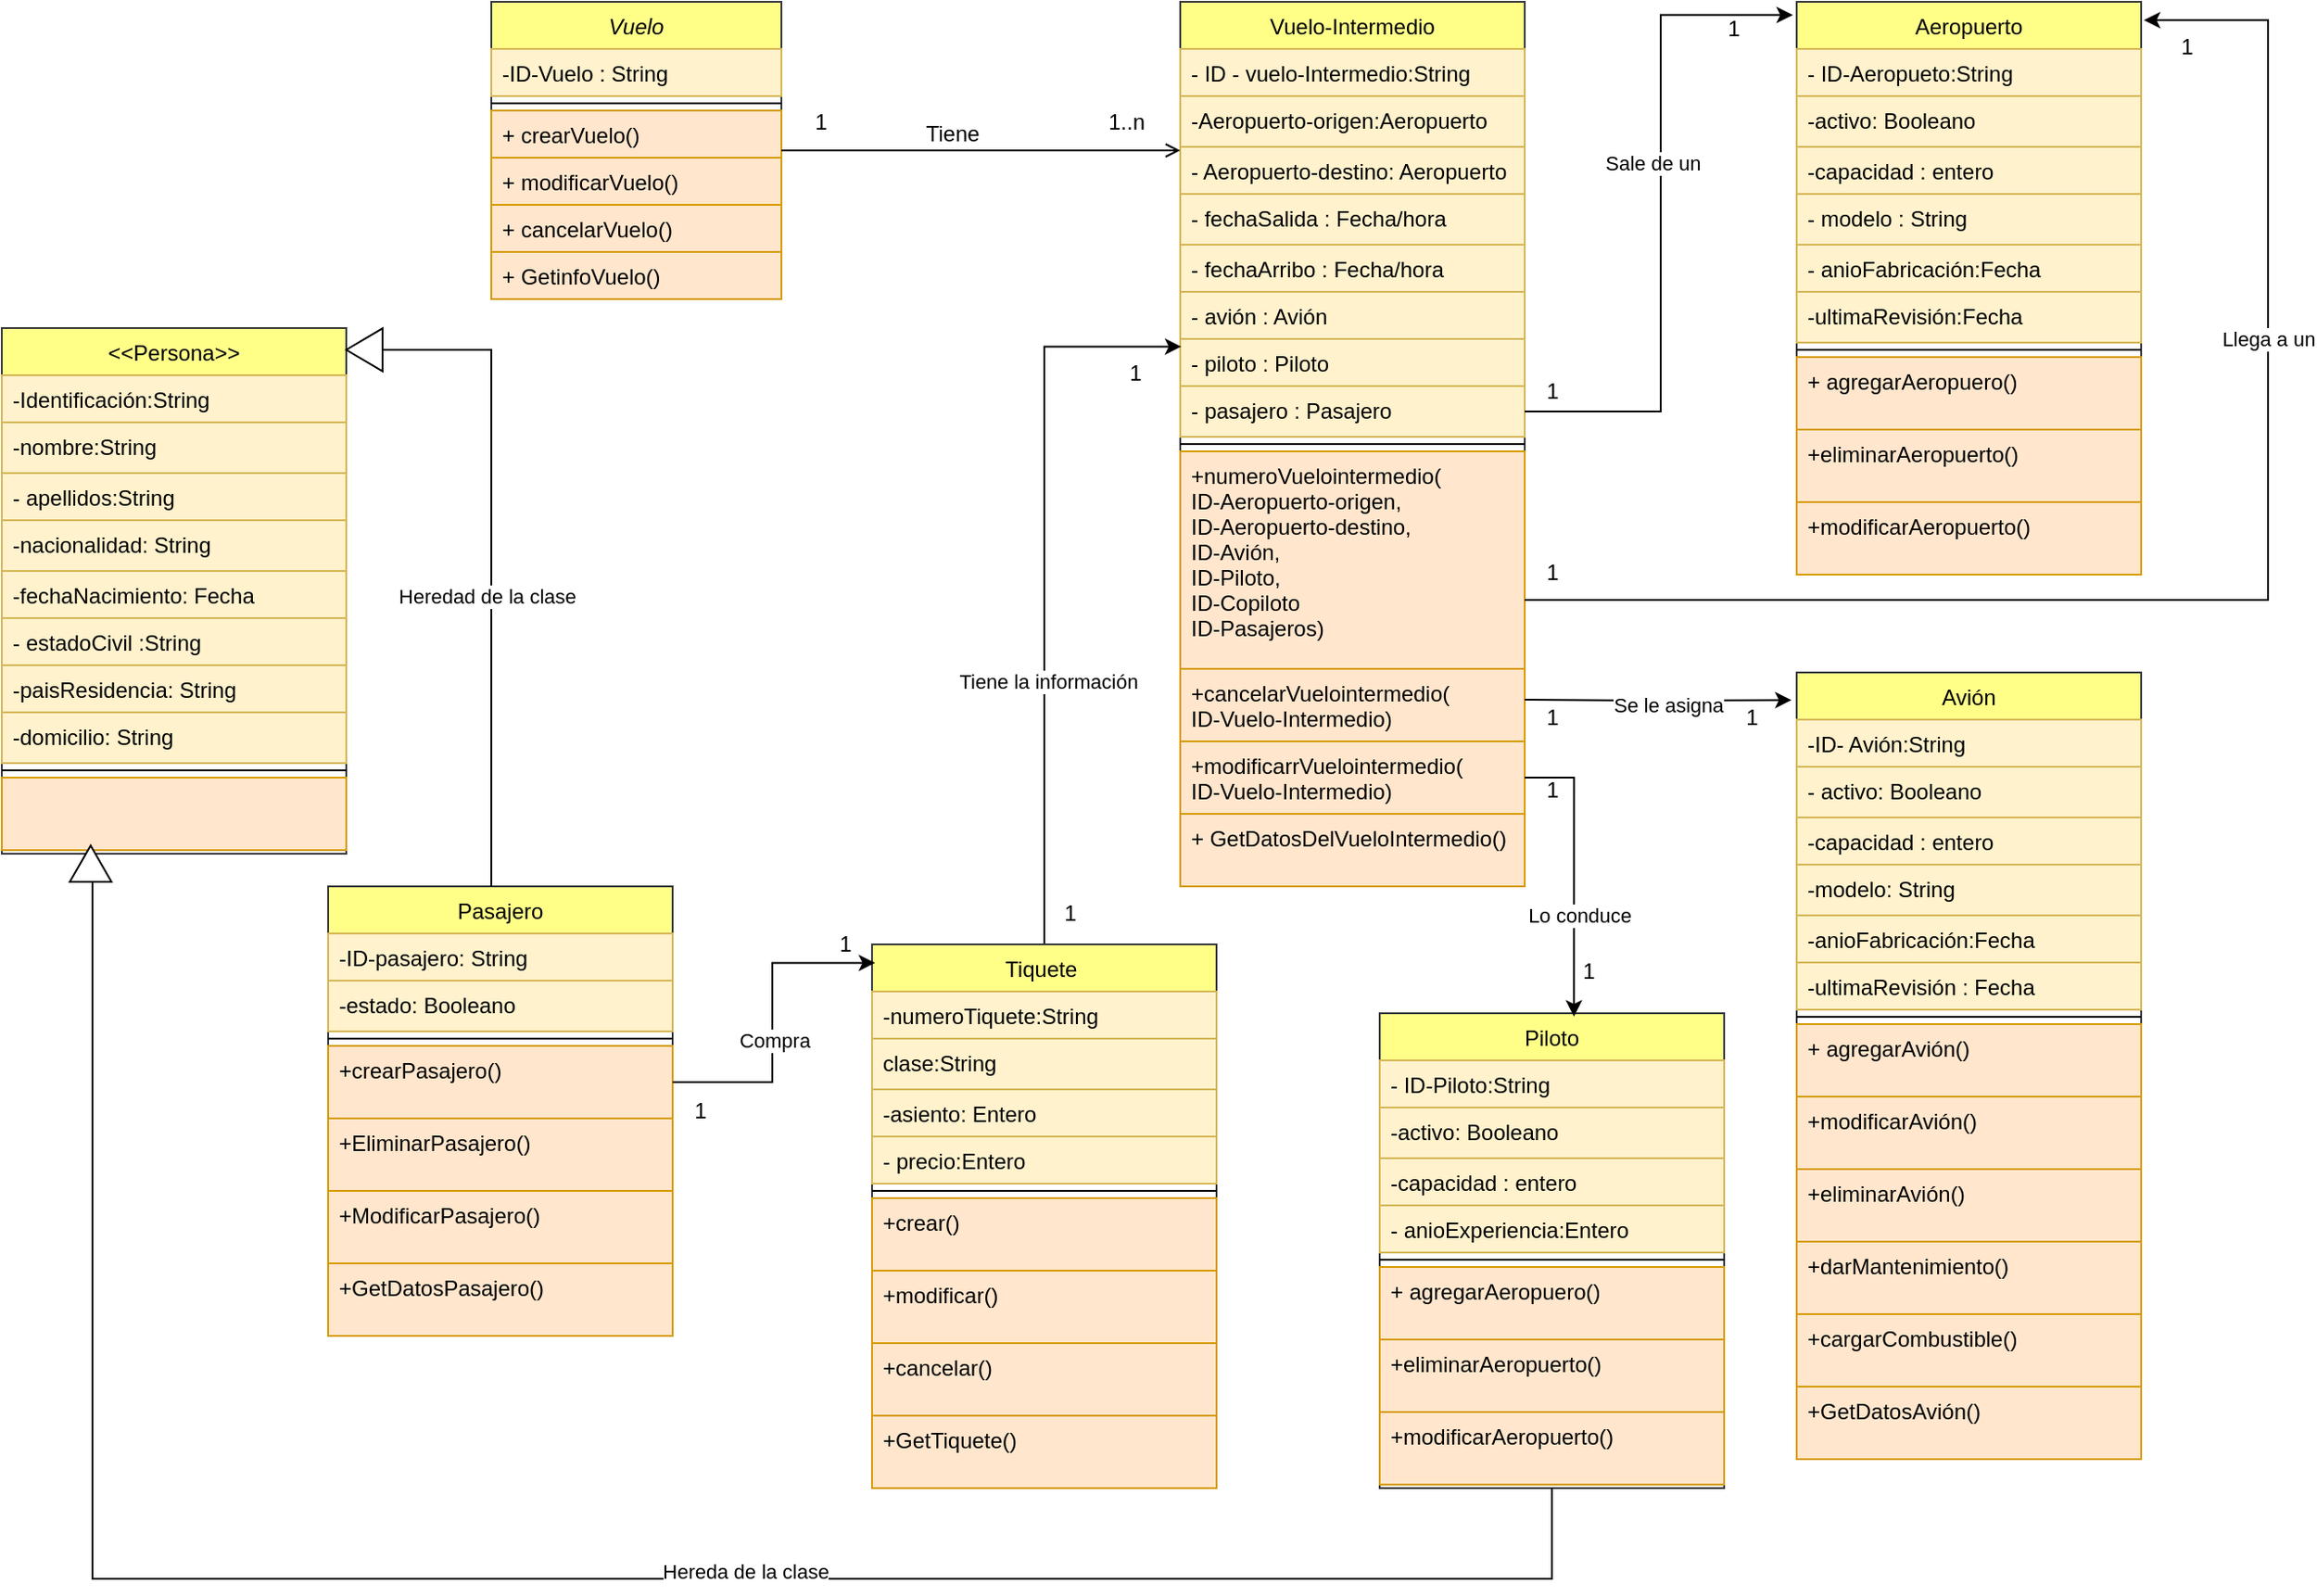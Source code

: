 <mxfile version="21.3.0" type="device">
  <diagram id="C5RBs43oDa-KdzZeNtuy" name="Page-1">
    <mxGraphModel dx="3452" dy="1353" grid="1" gridSize="10" guides="1" tooltips="1" connect="1" arrows="1" fold="1" page="1" pageScale="1" pageWidth="827" pageHeight="1169" math="0" shadow="0">
      <root>
        <mxCell id="WIyWlLk6GJQsqaUBKTNV-0" />
        <mxCell id="WIyWlLk6GJQsqaUBKTNV-1" parent="WIyWlLk6GJQsqaUBKTNV-0" />
        <mxCell id="zkfFHV4jXpPFQw0GAbJ--0" value="Vuelo" style="swimlane;fontStyle=2;align=center;verticalAlign=top;childLayout=stackLayout;horizontal=1;startSize=26;horizontalStack=0;resizeParent=1;resizeLast=0;collapsible=1;marginBottom=0;rounded=0;shadow=0;strokeWidth=1;fillColor=#ffff88;strokeColor=#36393d;" parent="WIyWlLk6GJQsqaUBKTNV-1" vertex="1">
          <mxGeometry x="80" y="50" width="160" height="164" as="geometry">
            <mxRectangle x="230" y="140" width="160" height="26" as="alternateBounds" />
          </mxGeometry>
        </mxCell>
        <mxCell id="zkfFHV4jXpPFQw0GAbJ--1" value="-ID-Vuelo : String " style="text;align=left;verticalAlign=top;spacingLeft=4;spacingRight=4;overflow=hidden;rotatable=0;points=[[0,0.5],[1,0.5]];portConstraint=eastwest;fillColor=#fff2cc;strokeColor=#d6b656;" parent="zkfFHV4jXpPFQw0GAbJ--0" vertex="1">
          <mxGeometry y="26" width="160" height="26" as="geometry" />
        </mxCell>
        <mxCell id="zkfFHV4jXpPFQw0GAbJ--4" value="" style="line;html=1;strokeWidth=1;align=left;verticalAlign=middle;spacingTop=-1;spacingLeft=3;spacingRight=3;rotatable=0;labelPosition=right;points=[];portConstraint=eastwest;" parent="zkfFHV4jXpPFQw0GAbJ--0" vertex="1">
          <mxGeometry y="52" width="160" height="8" as="geometry" />
        </mxCell>
        <mxCell id="zkfFHV4jXpPFQw0GAbJ--5" value="+ crearVuelo()&#xa;" style="text;align=left;verticalAlign=top;spacingLeft=4;spacingRight=4;overflow=hidden;rotatable=0;points=[[0,0.5],[1,0.5]];portConstraint=eastwest;fillColor=#ffe6cc;strokeColor=#d79b00;" parent="zkfFHV4jXpPFQw0GAbJ--0" vertex="1">
          <mxGeometry y="60" width="160" height="26" as="geometry" />
        </mxCell>
        <mxCell id="7TuT9SwdEy-nJcB1ycvT-10" value="+ modificarVuelo()&#xa;" style="text;align=left;verticalAlign=top;spacingLeft=4;spacingRight=4;overflow=hidden;rotatable=0;points=[[0,0.5],[1,0.5]];portConstraint=eastwest;fillColor=#ffe6cc;strokeColor=#d79b00;" parent="zkfFHV4jXpPFQw0GAbJ--0" vertex="1">
          <mxGeometry y="86" width="160" height="26" as="geometry" />
        </mxCell>
        <mxCell id="7TuT9SwdEy-nJcB1ycvT-12" value="+ cancelarVuelo()&#xa;" style="text;align=left;verticalAlign=top;spacingLeft=4;spacingRight=4;overflow=hidden;rotatable=0;points=[[0,0.5],[1,0.5]];portConstraint=eastwest;fillColor=#ffe6cc;strokeColor=#d79b00;" parent="zkfFHV4jXpPFQw0GAbJ--0" vertex="1">
          <mxGeometry y="112" width="160" height="26" as="geometry" />
        </mxCell>
        <mxCell id="7TuT9SwdEy-nJcB1ycvT-13" value="+ GetinfoVuelo()&#xa;" style="text;align=left;verticalAlign=top;spacingLeft=4;spacingRight=4;overflow=hidden;rotatable=0;points=[[0,0.5],[1,0.5]];portConstraint=eastwest;fillColor=#ffe6cc;strokeColor=#d79b00;" parent="zkfFHV4jXpPFQw0GAbJ--0" vertex="1">
          <mxGeometry y="138" width="160" height="26" as="geometry" />
        </mxCell>
        <mxCell id="zkfFHV4jXpPFQw0GAbJ--17" value="Vuelo-Intermedio" style="swimlane;fontStyle=0;align=center;verticalAlign=top;childLayout=stackLayout;horizontal=1;startSize=26;horizontalStack=0;resizeParent=1;resizeLast=0;collapsible=1;marginBottom=0;rounded=0;shadow=0;strokeWidth=1;fillColor=#ffff88;strokeColor=#36393d;" parent="WIyWlLk6GJQsqaUBKTNV-1" vertex="1">
          <mxGeometry x="460" y="50" width="190" height="488" as="geometry">
            <mxRectangle x="550" y="140" width="160" height="26" as="alternateBounds" />
          </mxGeometry>
        </mxCell>
        <mxCell id="zkfFHV4jXpPFQw0GAbJ--18" value="- ID - vuelo-Intermedio:String" style="text;align=left;verticalAlign=top;spacingLeft=4;spacingRight=4;overflow=hidden;rotatable=0;points=[[0,0.5],[1,0.5]];portConstraint=eastwest;fillColor=#fff2cc;strokeColor=#d6b656;" parent="zkfFHV4jXpPFQw0GAbJ--17" vertex="1">
          <mxGeometry y="26" width="190" height="26" as="geometry" />
        </mxCell>
        <mxCell id="zkfFHV4jXpPFQw0GAbJ--19" value="-Aeropuerto-origen:Aeropuerto" style="text;align=left;verticalAlign=top;spacingLeft=4;spacingRight=4;overflow=hidden;rotatable=0;points=[[0,0.5],[1,0.5]];portConstraint=eastwest;rounded=0;shadow=0;html=0;fillColor=#fff2cc;strokeColor=#d6b656;" parent="zkfFHV4jXpPFQw0GAbJ--17" vertex="1">
          <mxGeometry y="52" width="190" height="28" as="geometry" />
        </mxCell>
        <mxCell id="zkfFHV4jXpPFQw0GAbJ--20" value="- Aeropuerto-destino: Aeropuerto" style="text;align=left;verticalAlign=top;spacingLeft=4;spacingRight=4;overflow=hidden;rotatable=0;points=[[0,0.5],[1,0.5]];portConstraint=eastwest;rounded=0;shadow=0;html=0;fillColor=#fff2cc;strokeColor=#d6b656;" parent="zkfFHV4jXpPFQw0GAbJ--17" vertex="1">
          <mxGeometry y="80" width="190" height="26" as="geometry" />
        </mxCell>
        <mxCell id="7TuT9SwdEy-nJcB1ycvT-17" value="- fechaSalida : Fecha/hora" style="text;align=left;verticalAlign=top;spacingLeft=4;spacingRight=4;overflow=hidden;rotatable=0;points=[[0,0.5],[1,0.5]];portConstraint=eastwest;rounded=0;shadow=0;html=0;fillColor=#fff2cc;strokeColor=#d6b656;" parent="zkfFHV4jXpPFQw0GAbJ--17" vertex="1">
          <mxGeometry y="106" width="190" height="28" as="geometry" />
        </mxCell>
        <mxCell id="zkfFHV4jXpPFQw0GAbJ--21" value="- fechaArribo : Fecha/hora" style="text;align=left;verticalAlign=top;spacingLeft=4;spacingRight=4;overflow=hidden;rotatable=0;points=[[0,0.5],[1,0.5]];portConstraint=eastwest;rounded=0;shadow=0;html=0;fillColor=#fff2cc;strokeColor=#d6b656;" parent="zkfFHV4jXpPFQw0GAbJ--17" vertex="1">
          <mxGeometry y="134" width="190" height="26" as="geometry" />
        </mxCell>
        <mxCell id="zkfFHV4jXpPFQw0GAbJ--22" value="- avión : Avión" style="text;align=left;verticalAlign=top;spacingLeft=4;spacingRight=4;overflow=hidden;rotatable=0;points=[[0,0.5],[1,0.5]];portConstraint=eastwest;rounded=0;shadow=0;html=0;fillColor=#fff2cc;strokeColor=#d6b656;" parent="zkfFHV4jXpPFQw0GAbJ--17" vertex="1">
          <mxGeometry y="160" width="190" height="26" as="geometry" />
        </mxCell>
        <mxCell id="7TuT9SwdEy-nJcB1ycvT-18" value="- piloto : Piloto " style="text;align=left;verticalAlign=top;spacingLeft=4;spacingRight=4;overflow=hidden;rotatable=0;points=[[0,0.5],[1,0.5]];portConstraint=eastwest;rounded=0;shadow=0;html=0;fillColor=#fff2cc;strokeColor=#d6b656;" parent="zkfFHV4jXpPFQw0GAbJ--17" vertex="1">
          <mxGeometry y="186" width="190" height="26" as="geometry" />
        </mxCell>
        <mxCell id="7TuT9SwdEy-nJcB1ycvT-20" value="- pasajero : Pasajero" style="text;align=left;verticalAlign=top;spacingLeft=4;spacingRight=4;overflow=hidden;rotatable=0;points=[[0,0.5],[1,0.5]];portConstraint=eastwest;rounded=0;shadow=0;html=0;fillColor=#fff2cc;strokeColor=#d6b656;" parent="zkfFHV4jXpPFQw0GAbJ--17" vertex="1">
          <mxGeometry y="212" width="190" height="28" as="geometry" />
        </mxCell>
        <mxCell id="zkfFHV4jXpPFQw0GAbJ--23" value="" style="line;html=1;strokeWidth=1;align=left;verticalAlign=middle;spacingTop=-1;spacingLeft=3;spacingRight=3;rotatable=0;labelPosition=right;points=[];portConstraint=eastwest;" parent="zkfFHV4jXpPFQw0GAbJ--17" vertex="1">
          <mxGeometry y="240" width="190" height="8" as="geometry" />
        </mxCell>
        <mxCell id="7TuT9SwdEy-nJcB1ycvT-19" value="+numeroVuelointermedio(&#xa;ID-Aeropuerto-origen,&#xa;ID-Aeropuerto-destino,&#xa;ID-Avión,&#xa;ID-Piloto,&#xa;ID-Copiloto&#xa;ID-Pasajeros)&#xa;&#xa;&#xa;" style="text;align=left;verticalAlign=top;spacingLeft=4;spacingRight=4;overflow=hidden;rotatable=0;points=[[0,0.5],[1,0.5]];portConstraint=eastwest;rounded=0;shadow=0;html=0;fillColor=#ffe6cc;strokeColor=#d79b00;" parent="zkfFHV4jXpPFQw0GAbJ--17" vertex="1">
          <mxGeometry y="248" width="190" height="120" as="geometry" />
        </mxCell>
        <mxCell id="7TuT9SwdEy-nJcB1ycvT-39" value="+cancelarVuelointermedio(&#xa;ID-Vuelo-Intermedio)&#xa;&#xa;&#xa;" style="text;align=left;verticalAlign=top;spacingLeft=4;spacingRight=4;overflow=hidden;rotatable=0;points=[[0,0.5],[1,0.5]];portConstraint=eastwest;rounded=0;shadow=0;html=0;fillColor=#ffe6cc;strokeColor=#d79b00;" parent="zkfFHV4jXpPFQw0GAbJ--17" vertex="1">
          <mxGeometry y="368" width="190" height="40" as="geometry" />
        </mxCell>
        <mxCell id="7TuT9SwdEy-nJcB1ycvT-41" value="+modificarrVuelointermedio(&#xa;ID-Vuelo-Intermedio)&#xa;&#xa;&#xa;" style="text;align=left;verticalAlign=top;spacingLeft=4;spacingRight=4;overflow=hidden;rotatable=0;points=[[0,0.5],[1,0.5]];portConstraint=eastwest;rounded=0;shadow=0;html=0;fillColor=#ffe6cc;strokeColor=#d79b00;" parent="zkfFHV4jXpPFQw0GAbJ--17" vertex="1">
          <mxGeometry y="408" width="190" height="40" as="geometry" />
        </mxCell>
        <mxCell id="7TuT9SwdEy-nJcB1ycvT-42" value="+ GetDatosDelVueloIntermedio()" style="text;align=left;verticalAlign=top;spacingLeft=4;spacingRight=4;overflow=hidden;rotatable=0;points=[[0,0.5],[1,0.5]];portConstraint=eastwest;rounded=0;shadow=0;html=0;fillColor=#ffe6cc;strokeColor=#d79b00;" parent="zkfFHV4jXpPFQw0GAbJ--17" vertex="1">
          <mxGeometry y="448" width="190" height="40" as="geometry" />
        </mxCell>
        <mxCell id="zkfFHV4jXpPFQw0GAbJ--26" value="" style="endArrow=open;shadow=0;strokeWidth=1;rounded=0;endFill=1;edgeStyle=elbowEdgeStyle;elbow=vertical;" parent="WIyWlLk6GJQsqaUBKTNV-1" source="zkfFHV4jXpPFQw0GAbJ--0" target="zkfFHV4jXpPFQw0GAbJ--17" edge="1">
          <mxGeometry x="0.5" y="41" relative="1" as="geometry">
            <mxPoint x="380" y="192" as="sourcePoint" />
            <mxPoint x="540" y="192" as="targetPoint" />
            <mxPoint x="-40" y="32" as="offset" />
          </mxGeometry>
        </mxCell>
        <mxCell id="zkfFHV4jXpPFQw0GAbJ--27" value="     1" style="resizable=0;align=left;verticalAlign=bottom;labelBackgroundColor=none;fontSize=12;" parent="zkfFHV4jXpPFQw0GAbJ--26" connectable="0" vertex="1">
          <mxGeometry x="-1" relative="1" as="geometry">
            <mxPoint y="-7" as="offset" />
          </mxGeometry>
        </mxCell>
        <mxCell id="zkfFHV4jXpPFQw0GAbJ--28" value="1..n" style="resizable=0;align=right;verticalAlign=bottom;labelBackgroundColor=none;fontSize=12;" parent="zkfFHV4jXpPFQw0GAbJ--26" connectable="0" vertex="1">
          <mxGeometry x="1" relative="1" as="geometry">
            <mxPoint x="-18" y="-7" as="offset" />
          </mxGeometry>
        </mxCell>
        <mxCell id="zkfFHV4jXpPFQw0GAbJ--29" value="Tiene" style="text;html=1;resizable=0;points=[];;align=center;verticalAlign=middle;labelBackgroundColor=none;rounded=0;shadow=0;strokeWidth=1;fontSize=12;" parent="zkfFHV4jXpPFQw0GAbJ--26" vertex="1" connectable="0">
          <mxGeometry x="0.5" y="49" relative="1" as="geometry">
            <mxPoint x="-71" y="40" as="offset" />
          </mxGeometry>
        </mxCell>
        <mxCell id="7TuT9SwdEy-nJcB1ycvT-43" value="Aeropuerto" style="swimlane;fontStyle=0;align=center;verticalAlign=top;childLayout=stackLayout;horizontal=1;startSize=26;horizontalStack=0;resizeParent=1;resizeLast=0;collapsible=1;marginBottom=0;rounded=0;shadow=0;strokeWidth=1;fillColor=#ffff88;strokeColor=#36393d;" parent="WIyWlLk6GJQsqaUBKTNV-1" vertex="1">
          <mxGeometry x="800" y="50" width="190" height="316" as="geometry">
            <mxRectangle x="550" y="140" width="160" height="26" as="alternateBounds" />
          </mxGeometry>
        </mxCell>
        <mxCell id="7TuT9SwdEy-nJcB1ycvT-44" value="- ID-Aeropueto:String" style="text;align=left;verticalAlign=top;spacingLeft=4;spacingRight=4;overflow=hidden;rotatable=0;points=[[0,0.5],[1,0.5]];portConstraint=eastwest;fillColor=#fff2cc;strokeColor=#d6b656;" parent="7TuT9SwdEy-nJcB1ycvT-43" vertex="1">
          <mxGeometry y="26" width="190" height="26" as="geometry" />
        </mxCell>
        <mxCell id="7TuT9SwdEy-nJcB1ycvT-45" value="-activo: Booleano" style="text;align=left;verticalAlign=top;spacingLeft=4;spacingRight=4;overflow=hidden;rotatable=0;points=[[0,0.5],[1,0.5]];portConstraint=eastwest;rounded=0;shadow=0;html=0;fillColor=#fff2cc;strokeColor=#d6b656;" parent="7TuT9SwdEy-nJcB1ycvT-43" vertex="1">
          <mxGeometry y="52" width="190" height="28" as="geometry" />
        </mxCell>
        <mxCell id="7TuT9SwdEy-nJcB1ycvT-46" value="-capacidad : entero" style="text;align=left;verticalAlign=top;spacingLeft=4;spacingRight=4;overflow=hidden;rotatable=0;points=[[0,0.5],[1,0.5]];portConstraint=eastwest;rounded=0;shadow=0;html=0;fillColor=#fff2cc;strokeColor=#d6b656;" parent="7TuT9SwdEy-nJcB1ycvT-43" vertex="1">
          <mxGeometry y="80" width="190" height="26" as="geometry" />
        </mxCell>
        <mxCell id="7TuT9SwdEy-nJcB1ycvT-47" value="- modelo : String" style="text;align=left;verticalAlign=top;spacingLeft=4;spacingRight=4;overflow=hidden;rotatable=0;points=[[0,0.5],[1,0.5]];portConstraint=eastwest;rounded=0;shadow=0;html=0;fillColor=#fff2cc;strokeColor=#d6b656;" parent="7TuT9SwdEy-nJcB1ycvT-43" vertex="1">
          <mxGeometry y="106" width="190" height="28" as="geometry" />
        </mxCell>
        <mxCell id="7TuT9SwdEy-nJcB1ycvT-48" value="- anioFabricación:Fecha" style="text;align=left;verticalAlign=top;spacingLeft=4;spacingRight=4;overflow=hidden;rotatable=0;points=[[0,0.5],[1,0.5]];portConstraint=eastwest;rounded=0;shadow=0;html=0;fillColor=#fff2cc;strokeColor=#d6b656;" parent="7TuT9SwdEy-nJcB1ycvT-43" vertex="1">
          <mxGeometry y="134" width="190" height="26" as="geometry" />
        </mxCell>
        <mxCell id="7TuT9SwdEy-nJcB1ycvT-51" value="-ultimaRevisión:Fecha" style="text;align=left;verticalAlign=top;spacingLeft=4;spacingRight=4;overflow=hidden;rotatable=0;points=[[0,0.5],[1,0.5]];portConstraint=eastwest;rounded=0;shadow=0;html=0;fillColor=#fff2cc;strokeColor=#d6b656;" parent="7TuT9SwdEy-nJcB1ycvT-43" vertex="1">
          <mxGeometry y="160" width="190" height="28" as="geometry" />
        </mxCell>
        <mxCell id="7TuT9SwdEy-nJcB1ycvT-52" value="" style="line;html=1;strokeWidth=1;align=left;verticalAlign=middle;spacingTop=-1;spacingLeft=3;spacingRight=3;rotatable=0;labelPosition=right;points=[];portConstraint=eastwest;" parent="7TuT9SwdEy-nJcB1ycvT-43" vertex="1">
          <mxGeometry y="188" width="190" height="8" as="geometry" />
        </mxCell>
        <mxCell id="7TuT9SwdEy-nJcB1ycvT-54" value="+ agregarAeropuero()" style="text;align=left;verticalAlign=top;spacingLeft=4;spacingRight=4;overflow=hidden;rotatable=0;points=[[0,0.5],[1,0.5]];portConstraint=eastwest;rounded=0;shadow=0;html=0;fillColor=#ffe6cc;strokeColor=#d79b00;" parent="7TuT9SwdEy-nJcB1ycvT-43" vertex="1">
          <mxGeometry y="196" width="190" height="40" as="geometry" />
        </mxCell>
        <mxCell id="7TuT9SwdEy-nJcB1ycvT-55" value="+eliminarAeropuerto()" style="text;align=left;verticalAlign=top;spacingLeft=4;spacingRight=4;overflow=hidden;rotatable=0;points=[[0,0.5],[1,0.5]];portConstraint=eastwest;rounded=0;shadow=0;html=0;fillColor=#ffe6cc;strokeColor=#d79b00;" parent="7TuT9SwdEy-nJcB1ycvT-43" vertex="1">
          <mxGeometry y="236" width="190" height="40" as="geometry" />
        </mxCell>
        <mxCell id="7TuT9SwdEy-nJcB1ycvT-56" value="+modificarAeropuerto()" style="text;align=left;verticalAlign=top;spacingLeft=4;spacingRight=4;overflow=hidden;rotatable=0;points=[[0,0.5],[1,0.5]];portConstraint=eastwest;rounded=0;shadow=0;html=0;fillColor=#ffe6cc;strokeColor=#d79b00;" parent="7TuT9SwdEy-nJcB1ycvT-43" vertex="1">
          <mxGeometry y="276" width="190" height="40" as="geometry" />
        </mxCell>
        <mxCell id="7TuT9SwdEy-nJcB1ycvT-58" value="Avión" style="swimlane;fontStyle=0;align=center;verticalAlign=top;childLayout=stackLayout;horizontal=1;startSize=26;horizontalStack=0;resizeParent=1;resizeLast=0;collapsible=1;marginBottom=0;rounded=0;shadow=0;strokeWidth=1;fillColor=#ffff88;strokeColor=#36393d;" parent="WIyWlLk6GJQsqaUBKTNV-1" vertex="1">
          <mxGeometry x="800" y="420" width="190" height="434" as="geometry">
            <mxRectangle x="550" y="140" width="160" height="26" as="alternateBounds" />
          </mxGeometry>
        </mxCell>
        <mxCell id="7TuT9SwdEy-nJcB1ycvT-59" value="-ID- Avión:String" style="text;align=left;verticalAlign=top;spacingLeft=4;spacingRight=4;overflow=hidden;rotatable=0;points=[[0,0.5],[1,0.5]];portConstraint=eastwest;fillColor=#fff2cc;strokeColor=#d6b656;" parent="7TuT9SwdEy-nJcB1ycvT-58" vertex="1">
          <mxGeometry y="26" width="190" height="26" as="geometry" />
        </mxCell>
        <mxCell id="7TuT9SwdEy-nJcB1ycvT-60" value="- activo: Booleano" style="text;align=left;verticalAlign=top;spacingLeft=4;spacingRight=4;overflow=hidden;rotatable=0;points=[[0,0.5],[1,0.5]];portConstraint=eastwest;rounded=0;shadow=0;html=0;fillColor=#fff2cc;strokeColor=#d6b656;" parent="7TuT9SwdEy-nJcB1ycvT-58" vertex="1">
          <mxGeometry y="52" width="190" height="28" as="geometry" />
        </mxCell>
        <mxCell id="7TuT9SwdEy-nJcB1ycvT-61" value="-capacidad : entero" style="text;align=left;verticalAlign=top;spacingLeft=4;spacingRight=4;overflow=hidden;rotatable=0;points=[[0,0.5],[1,0.5]];portConstraint=eastwest;rounded=0;shadow=0;html=0;fillColor=#fff2cc;strokeColor=#d6b656;" parent="7TuT9SwdEy-nJcB1ycvT-58" vertex="1">
          <mxGeometry y="80" width="190" height="26" as="geometry" />
        </mxCell>
        <mxCell id="7TuT9SwdEy-nJcB1ycvT-62" value="-modelo: String" style="text;align=left;verticalAlign=top;spacingLeft=4;spacingRight=4;overflow=hidden;rotatable=0;points=[[0,0.5],[1,0.5]];portConstraint=eastwest;rounded=0;shadow=0;html=0;fillColor=#fff2cc;strokeColor=#d6b656;" parent="7TuT9SwdEy-nJcB1ycvT-58" vertex="1">
          <mxGeometry y="106" width="190" height="28" as="geometry" />
        </mxCell>
        <mxCell id="7TuT9SwdEy-nJcB1ycvT-63" value="-anioFabricación:Fecha" style="text;align=left;verticalAlign=top;spacingLeft=4;spacingRight=4;overflow=hidden;rotatable=0;points=[[0,0.5],[1,0.5]];portConstraint=eastwest;rounded=0;shadow=0;html=0;fillColor=#fff2cc;strokeColor=#d6b656;" parent="7TuT9SwdEy-nJcB1ycvT-58" vertex="1">
          <mxGeometry y="134" width="190" height="26" as="geometry" />
        </mxCell>
        <mxCell id="7TuT9SwdEy-nJcB1ycvT-64" value="-ultimaRevisión : Fecha" style="text;align=left;verticalAlign=top;spacingLeft=4;spacingRight=4;overflow=hidden;rotatable=0;points=[[0,0.5],[1,0.5]];portConstraint=eastwest;rounded=0;shadow=0;html=0;fillColor=#fff2cc;strokeColor=#d6b656;" parent="7TuT9SwdEy-nJcB1ycvT-58" vertex="1">
          <mxGeometry y="160" width="190" height="26" as="geometry" />
        </mxCell>
        <mxCell id="7TuT9SwdEy-nJcB1ycvT-67" value="" style="line;html=1;strokeWidth=1;align=left;verticalAlign=middle;spacingTop=-1;spacingLeft=3;spacingRight=3;rotatable=0;labelPosition=right;points=[];portConstraint=eastwest;" parent="7TuT9SwdEy-nJcB1ycvT-58" vertex="1">
          <mxGeometry y="186" width="190" height="8" as="geometry" />
        </mxCell>
        <mxCell id="7TuT9SwdEy-nJcB1ycvT-72" value="+ agregarAvión()" style="text;align=left;verticalAlign=top;spacingLeft=4;spacingRight=4;overflow=hidden;rotatable=0;points=[[0,0.5],[1,0.5]];portConstraint=eastwest;rounded=0;shadow=0;html=0;fillColor=#ffe6cc;strokeColor=#d79b00;" parent="7TuT9SwdEy-nJcB1ycvT-58" vertex="1">
          <mxGeometry y="194" width="190" height="40" as="geometry" />
        </mxCell>
        <mxCell id="7TuT9SwdEy-nJcB1ycvT-74" value="+modificarAvión()" style="text;align=left;verticalAlign=top;spacingLeft=4;spacingRight=4;overflow=hidden;rotatable=0;points=[[0,0.5],[1,0.5]];portConstraint=eastwest;rounded=0;shadow=0;html=0;fillColor=#ffe6cc;strokeColor=#d79b00;" parent="7TuT9SwdEy-nJcB1ycvT-58" vertex="1">
          <mxGeometry y="234" width="190" height="40" as="geometry" />
        </mxCell>
        <mxCell id="7TuT9SwdEy-nJcB1ycvT-73" value="+eliminarAvión()" style="text;align=left;verticalAlign=top;spacingLeft=4;spacingRight=4;overflow=hidden;rotatable=0;points=[[0,0.5],[1,0.5]];portConstraint=eastwest;rounded=0;shadow=0;html=0;fillColor=#ffe6cc;strokeColor=#d79b00;" parent="7TuT9SwdEy-nJcB1ycvT-58" vertex="1">
          <mxGeometry y="274" width="190" height="40" as="geometry" />
        </mxCell>
        <mxCell id="7TuT9SwdEy-nJcB1ycvT-75" value="+darMantenimiento()" style="text;align=left;verticalAlign=top;spacingLeft=4;spacingRight=4;overflow=hidden;rotatable=0;points=[[0,0.5],[1,0.5]];portConstraint=eastwest;rounded=0;shadow=0;html=0;fillColor=#ffe6cc;strokeColor=#d79b00;" parent="7TuT9SwdEy-nJcB1ycvT-58" vertex="1">
          <mxGeometry y="314" width="190" height="40" as="geometry" />
        </mxCell>
        <mxCell id="7TuT9SwdEy-nJcB1ycvT-76" value="+cargarCombustible()" style="text;align=left;verticalAlign=top;spacingLeft=4;spacingRight=4;overflow=hidden;rotatable=0;points=[[0,0.5],[1,0.5]];portConstraint=eastwest;rounded=0;shadow=0;html=0;fillColor=#ffe6cc;strokeColor=#d79b00;" parent="7TuT9SwdEy-nJcB1ycvT-58" vertex="1">
          <mxGeometry y="354" width="190" height="40" as="geometry" />
        </mxCell>
        <mxCell id="7TuT9SwdEy-nJcB1ycvT-77" value="+GetDatosAvión()" style="text;align=left;verticalAlign=top;spacingLeft=4;spacingRight=4;overflow=hidden;rotatable=0;points=[[0,0.5],[1,0.5]];portConstraint=eastwest;rounded=0;shadow=0;html=0;fillColor=#ffe6cc;strokeColor=#d79b00;" parent="7TuT9SwdEy-nJcB1ycvT-58" vertex="1">
          <mxGeometry y="394" width="190" height="40" as="geometry" />
        </mxCell>
        <mxCell id="7TuT9SwdEy-nJcB1ycvT-166" style="edgeStyle=orthogonalEdgeStyle;rounded=0;orthogonalLoop=1;jettySize=auto;html=1;entryX=0.25;entryY=1;entryDx=0;entryDy=0;" parent="WIyWlLk6GJQsqaUBKTNV-1" source="7TuT9SwdEy-nJcB1ycvT-167" target="7TuT9SwdEy-nJcB1ycvT-109" edge="1">
          <mxGeometry relative="1" as="geometry">
            <Array as="points" />
          </mxGeometry>
        </mxCell>
        <mxCell id="7TuT9SwdEy-nJcB1ycvT-78" value="Piloto" style="swimlane;fontStyle=0;align=center;verticalAlign=top;childLayout=stackLayout;horizontal=1;startSize=26;horizontalStack=0;resizeParent=1;resizeLast=0;collapsible=1;marginBottom=0;rounded=0;shadow=0;strokeWidth=1;fillColor=#ffff88;strokeColor=#36393d;" parent="WIyWlLk6GJQsqaUBKTNV-1" vertex="1">
          <mxGeometry x="570" y="608" width="190" height="262" as="geometry">
            <mxRectangle x="550" y="140" width="160" height="26" as="alternateBounds" />
          </mxGeometry>
        </mxCell>
        <mxCell id="7TuT9SwdEy-nJcB1ycvT-79" value="- ID-Piloto:String" style="text;align=left;verticalAlign=top;spacingLeft=4;spacingRight=4;overflow=hidden;rotatable=0;points=[[0,0.5],[1,0.5]];portConstraint=eastwest;fillColor=#fff2cc;strokeColor=#d6b656;" parent="7TuT9SwdEy-nJcB1ycvT-78" vertex="1">
          <mxGeometry y="26" width="190" height="26" as="geometry" />
        </mxCell>
        <mxCell id="7TuT9SwdEy-nJcB1ycvT-80" value="-activo: Booleano" style="text;align=left;verticalAlign=top;spacingLeft=4;spacingRight=4;overflow=hidden;rotatable=0;points=[[0,0.5],[1,0.5]];portConstraint=eastwest;rounded=0;shadow=0;html=0;fillColor=#fff2cc;strokeColor=#d6b656;" parent="7TuT9SwdEy-nJcB1ycvT-78" vertex="1">
          <mxGeometry y="52" width="190" height="28" as="geometry" />
        </mxCell>
        <mxCell id="7TuT9SwdEy-nJcB1ycvT-81" value="-capacidad : entero" style="text;align=left;verticalAlign=top;spacingLeft=4;spacingRight=4;overflow=hidden;rotatable=0;points=[[0,0.5],[1,0.5]];portConstraint=eastwest;rounded=0;shadow=0;html=0;fillColor=#fff2cc;strokeColor=#d6b656;" parent="7TuT9SwdEy-nJcB1ycvT-78" vertex="1">
          <mxGeometry y="80" width="190" height="26" as="geometry" />
        </mxCell>
        <mxCell id="7TuT9SwdEy-nJcB1ycvT-83" value="- anioExperiencia:Entero" style="text;align=left;verticalAlign=top;spacingLeft=4;spacingRight=4;overflow=hidden;rotatable=0;points=[[0,0.5],[1,0.5]];portConstraint=eastwest;rounded=0;shadow=0;html=0;fillColor=#fff2cc;strokeColor=#d6b656;" parent="7TuT9SwdEy-nJcB1ycvT-78" vertex="1">
          <mxGeometry y="106" width="190" height="26" as="geometry" />
        </mxCell>
        <mxCell id="7TuT9SwdEy-nJcB1ycvT-85" value="" style="line;html=1;strokeWidth=1;align=left;verticalAlign=middle;spacingTop=-1;spacingLeft=3;spacingRight=3;rotatable=0;labelPosition=right;points=[];portConstraint=eastwest;" parent="7TuT9SwdEy-nJcB1ycvT-78" vertex="1">
          <mxGeometry y="132" width="190" height="8" as="geometry" />
        </mxCell>
        <mxCell id="7TuT9SwdEy-nJcB1ycvT-86" value="+ agregarAeropuero()" style="text;align=left;verticalAlign=top;spacingLeft=4;spacingRight=4;overflow=hidden;rotatable=0;points=[[0,0.5],[1,0.5]];portConstraint=eastwest;rounded=0;shadow=0;html=0;fillColor=#ffe6cc;strokeColor=#d79b00;" parent="7TuT9SwdEy-nJcB1ycvT-78" vertex="1">
          <mxGeometry y="140" width="190" height="40" as="geometry" />
        </mxCell>
        <mxCell id="7TuT9SwdEy-nJcB1ycvT-87" value="+eliminarAeropuerto()" style="text;align=left;verticalAlign=top;spacingLeft=4;spacingRight=4;overflow=hidden;rotatable=0;points=[[0,0.5],[1,0.5]];portConstraint=eastwest;rounded=0;shadow=0;html=0;fillColor=#ffe6cc;strokeColor=#d79b00;" parent="7TuT9SwdEy-nJcB1ycvT-78" vertex="1">
          <mxGeometry y="180" width="190" height="40" as="geometry" />
        </mxCell>
        <mxCell id="7TuT9SwdEy-nJcB1ycvT-88" value="+modificarAeropuerto()" style="text;align=left;verticalAlign=top;spacingLeft=4;spacingRight=4;overflow=hidden;rotatable=0;points=[[0,0.5],[1,0.5]];portConstraint=eastwest;rounded=0;shadow=0;html=0;fillColor=#ffe6cc;strokeColor=#d79b00;" parent="7TuT9SwdEy-nJcB1ycvT-78" vertex="1">
          <mxGeometry y="220" width="190" height="40" as="geometry" />
        </mxCell>
        <mxCell id="7TuT9SwdEy-nJcB1ycvT-146" style="edgeStyle=orthogonalEdgeStyle;rounded=0;orthogonalLoop=1;jettySize=auto;html=1;entryX=0.003;entryY=0.162;entryDx=0;entryDy=0;entryPerimeter=0;" parent="WIyWlLk6GJQsqaUBKTNV-1" source="7TuT9SwdEy-nJcB1ycvT-89" target="7TuT9SwdEy-nJcB1ycvT-18" edge="1">
          <mxGeometry relative="1" as="geometry" />
        </mxCell>
        <mxCell id="7TuT9SwdEy-nJcB1ycvT-147" value="Tiene la información" style="edgeLabel;html=1;align=center;verticalAlign=middle;resizable=0;points=[];" parent="7TuT9SwdEy-nJcB1ycvT-146" vertex="1" connectable="0">
          <mxGeometry x="-0.285" y="-2" relative="1" as="geometry">
            <mxPoint as="offset" />
          </mxGeometry>
        </mxCell>
        <mxCell id="7TuT9SwdEy-nJcB1ycvT-89" value="Tiquete " style="swimlane;fontStyle=0;align=center;verticalAlign=top;childLayout=stackLayout;horizontal=1;startSize=26;horizontalStack=0;resizeParent=1;resizeLast=0;collapsible=1;marginBottom=0;rounded=0;shadow=0;strokeWidth=1;fillColor=#ffff88;strokeColor=#36393d;" parent="WIyWlLk6GJQsqaUBKTNV-1" vertex="1">
          <mxGeometry x="290" y="570" width="190" height="300" as="geometry">
            <mxRectangle x="550" y="140" width="160" height="26" as="alternateBounds" />
          </mxGeometry>
        </mxCell>
        <mxCell id="7TuT9SwdEy-nJcB1ycvT-90" value="-numeroTiquete:String" style="text;align=left;verticalAlign=top;spacingLeft=4;spacingRight=4;overflow=hidden;rotatable=0;points=[[0,0.5],[1,0.5]];portConstraint=eastwest;fillColor=#fff2cc;strokeColor=#d6b656;" parent="7TuT9SwdEy-nJcB1ycvT-89" vertex="1">
          <mxGeometry y="26" width="190" height="26" as="geometry" />
        </mxCell>
        <mxCell id="7TuT9SwdEy-nJcB1ycvT-91" value="clase:String" style="text;align=left;verticalAlign=top;spacingLeft=4;spacingRight=4;overflow=hidden;rotatable=0;points=[[0,0.5],[1,0.5]];portConstraint=eastwest;rounded=0;shadow=0;html=0;fillColor=#fff2cc;strokeColor=#d6b656;" parent="7TuT9SwdEy-nJcB1ycvT-89" vertex="1">
          <mxGeometry y="52" width="190" height="28" as="geometry" />
        </mxCell>
        <mxCell id="7TuT9SwdEy-nJcB1ycvT-92" value="-asiento: Entero" style="text;align=left;verticalAlign=top;spacingLeft=4;spacingRight=4;overflow=hidden;rotatable=0;points=[[0,0.5],[1,0.5]];portConstraint=eastwest;rounded=0;shadow=0;html=0;fillColor=#fff2cc;strokeColor=#d6b656;" parent="7TuT9SwdEy-nJcB1ycvT-89" vertex="1">
          <mxGeometry y="80" width="190" height="26" as="geometry" />
        </mxCell>
        <mxCell id="7TuT9SwdEy-nJcB1ycvT-93" value="- precio:Entero" style="text;align=left;verticalAlign=top;spacingLeft=4;spacingRight=4;overflow=hidden;rotatable=0;points=[[0,0.5],[1,0.5]];portConstraint=eastwest;rounded=0;shadow=0;html=0;fillColor=#fff2cc;strokeColor=#d6b656;" parent="7TuT9SwdEy-nJcB1ycvT-89" vertex="1">
          <mxGeometry y="106" width="190" height="26" as="geometry" />
        </mxCell>
        <mxCell id="7TuT9SwdEy-nJcB1ycvT-94" value="" style="line;html=1;strokeWidth=1;align=left;verticalAlign=middle;spacingTop=-1;spacingLeft=3;spacingRight=3;rotatable=0;labelPosition=right;points=[];portConstraint=eastwest;" parent="7TuT9SwdEy-nJcB1ycvT-89" vertex="1">
          <mxGeometry y="132" width="190" height="8" as="geometry" />
        </mxCell>
        <mxCell id="7TuT9SwdEy-nJcB1ycvT-95" value="+crear()" style="text;align=left;verticalAlign=top;spacingLeft=4;spacingRight=4;overflow=hidden;rotatable=0;points=[[0,0.5],[1,0.5]];portConstraint=eastwest;rounded=0;shadow=0;html=0;fillColor=#ffe6cc;strokeColor=#d79b00;" parent="7TuT9SwdEy-nJcB1ycvT-89" vertex="1">
          <mxGeometry y="140" width="190" height="40" as="geometry" />
        </mxCell>
        <mxCell id="7TuT9SwdEy-nJcB1ycvT-96" value="+modificar()" style="text;align=left;verticalAlign=top;spacingLeft=4;spacingRight=4;overflow=hidden;rotatable=0;points=[[0,0.5],[1,0.5]];portConstraint=eastwest;rounded=0;shadow=0;html=0;fillColor=#ffe6cc;strokeColor=#d79b00;" parent="7TuT9SwdEy-nJcB1ycvT-89" vertex="1">
          <mxGeometry y="180" width="190" height="40" as="geometry" />
        </mxCell>
        <mxCell id="7TuT9SwdEy-nJcB1ycvT-97" value="+cancelar()" style="text;align=left;verticalAlign=top;spacingLeft=4;spacingRight=4;overflow=hidden;rotatable=0;points=[[0,0.5],[1,0.5]];portConstraint=eastwest;rounded=0;shadow=0;html=0;fillColor=#ffe6cc;strokeColor=#d79b00;" parent="7TuT9SwdEy-nJcB1ycvT-89" vertex="1">
          <mxGeometry y="220" width="190" height="40" as="geometry" />
        </mxCell>
        <mxCell id="7TuT9SwdEy-nJcB1ycvT-98" value="+GetTiquete()" style="text;align=left;verticalAlign=top;spacingLeft=4;spacingRight=4;overflow=hidden;rotatable=0;points=[[0,0.5],[1,0.5]];portConstraint=eastwest;rounded=0;shadow=0;html=0;fillColor=#ffe6cc;strokeColor=#d79b00;" parent="7TuT9SwdEy-nJcB1ycvT-89" vertex="1">
          <mxGeometry y="260" width="190" height="40" as="geometry" />
        </mxCell>
        <mxCell id="7TuT9SwdEy-nJcB1ycvT-99" value="Pasajero" style="swimlane;fontStyle=0;align=center;verticalAlign=top;childLayout=stackLayout;horizontal=1;startSize=26;horizontalStack=0;resizeParent=1;resizeLast=0;collapsible=1;marginBottom=0;rounded=0;shadow=0;strokeWidth=1;fillColor=#ffff88;strokeColor=#36393d;" parent="WIyWlLk6GJQsqaUBKTNV-1" vertex="1">
          <mxGeometry x="-10" y="538" width="190" height="248" as="geometry">
            <mxRectangle x="550" y="140" width="160" height="26" as="alternateBounds" />
          </mxGeometry>
        </mxCell>
        <mxCell id="7TuT9SwdEy-nJcB1ycvT-100" value="-ID-pasajero: String" style="text;align=left;verticalAlign=top;spacingLeft=4;spacingRight=4;overflow=hidden;rotatable=0;points=[[0,0.5],[1,0.5]];portConstraint=eastwest;fillColor=#fff2cc;strokeColor=#d6b656;" parent="7TuT9SwdEy-nJcB1ycvT-99" vertex="1">
          <mxGeometry y="26" width="190" height="26" as="geometry" />
        </mxCell>
        <mxCell id="7TuT9SwdEy-nJcB1ycvT-101" value="-estado: Booleano" style="text;align=left;verticalAlign=top;spacingLeft=4;spacingRight=4;overflow=hidden;rotatable=0;points=[[0,0.5],[1,0.5]];portConstraint=eastwest;rounded=0;shadow=0;html=0;fillColor=#fff2cc;strokeColor=#d6b656;" parent="7TuT9SwdEy-nJcB1ycvT-99" vertex="1">
          <mxGeometry y="52" width="190" height="28" as="geometry" />
        </mxCell>
        <mxCell id="7TuT9SwdEy-nJcB1ycvT-104" value="" style="line;html=1;strokeWidth=1;align=left;verticalAlign=middle;spacingTop=-1;spacingLeft=3;spacingRight=3;rotatable=0;labelPosition=right;points=[];portConstraint=eastwest;" parent="7TuT9SwdEy-nJcB1ycvT-99" vertex="1">
          <mxGeometry y="80" width="190" height="8" as="geometry" />
        </mxCell>
        <mxCell id="7TuT9SwdEy-nJcB1ycvT-105" value="+crearPasajero()" style="text;align=left;verticalAlign=top;spacingLeft=4;spacingRight=4;overflow=hidden;rotatable=0;points=[[0,0.5],[1,0.5]];portConstraint=eastwest;rounded=0;shadow=0;html=0;fillColor=#ffe6cc;strokeColor=#d79b00;" parent="7TuT9SwdEy-nJcB1ycvT-99" vertex="1">
          <mxGeometry y="88" width="190" height="40" as="geometry" />
        </mxCell>
        <mxCell id="7TuT9SwdEy-nJcB1ycvT-106" value="+EliminarPasajero()" style="text;align=left;verticalAlign=top;spacingLeft=4;spacingRight=4;overflow=hidden;rotatable=0;points=[[0,0.5],[1,0.5]];portConstraint=eastwest;rounded=0;shadow=0;html=0;fillColor=#ffe6cc;strokeColor=#d79b00;" parent="7TuT9SwdEy-nJcB1ycvT-99" vertex="1">
          <mxGeometry y="128" width="190" height="40" as="geometry" />
        </mxCell>
        <mxCell id="7TuT9SwdEy-nJcB1ycvT-107" value="+ModificarPasajero()" style="text;align=left;verticalAlign=top;spacingLeft=4;spacingRight=4;overflow=hidden;rotatable=0;points=[[0,0.5],[1,0.5]];portConstraint=eastwest;rounded=0;shadow=0;html=0;fillColor=#ffe6cc;strokeColor=#d79b00;" parent="7TuT9SwdEy-nJcB1ycvT-99" vertex="1">
          <mxGeometry y="168" width="190" height="40" as="geometry" />
        </mxCell>
        <mxCell id="7TuT9SwdEy-nJcB1ycvT-108" value="+GetDatosPasajero()" style="text;align=left;verticalAlign=top;spacingLeft=4;spacingRight=4;overflow=hidden;rotatable=0;points=[[0,0.5],[1,0.5]];portConstraint=eastwest;rounded=0;shadow=0;html=0;fillColor=#ffe6cc;strokeColor=#d79b00;" parent="7TuT9SwdEy-nJcB1ycvT-99" vertex="1">
          <mxGeometry y="208" width="190" height="40" as="geometry" />
        </mxCell>
        <mxCell id="7TuT9SwdEy-nJcB1ycvT-109" value="&lt;&lt;Persona&gt;&gt;" style="swimlane;fontStyle=0;align=center;verticalAlign=top;childLayout=stackLayout;horizontal=1;startSize=26;horizontalStack=0;resizeParent=1;resizeLast=0;collapsible=1;marginBottom=0;rounded=0;shadow=0;strokeWidth=1;fillColor=#ffff88;strokeColor=#36393d;" parent="WIyWlLk6GJQsqaUBKTNV-1" vertex="1">
          <mxGeometry x="-190" y="230" width="190" height="290" as="geometry">
            <mxRectangle x="550" y="140" width="160" height="26" as="alternateBounds" />
          </mxGeometry>
        </mxCell>
        <mxCell id="7TuT9SwdEy-nJcB1ycvT-110" value="-Identificación:String" style="text;align=left;verticalAlign=top;spacingLeft=4;spacingRight=4;overflow=hidden;rotatable=0;points=[[0,0.5],[1,0.5]];portConstraint=eastwest;fillColor=#fff2cc;strokeColor=#d6b656;" parent="7TuT9SwdEy-nJcB1ycvT-109" vertex="1">
          <mxGeometry y="26" width="190" height="26" as="geometry" />
        </mxCell>
        <mxCell id="7TuT9SwdEy-nJcB1ycvT-111" value="-nombre:String" style="text;align=left;verticalAlign=top;spacingLeft=4;spacingRight=4;overflow=hidden;rotatable=0;points=[[0,0.5],[1,0.5]];portConstraint=eastwest;rounded=0;shadow=0;html=0;fillColor=#fff2cc;strokeColor=#d6b656;" parent="7TuT9SwdEy-nJcB1ycvT-109" vertex="1">
          <mxGeometry y="52" width="190" height="28" as="geometry" />
        </mxCell>
        <mxCell id="7TuT9SwdEy-nJcB1ycvT-112" value="- apellidos:String" style="text;align=left;verticalAlign=top;spacingLeft=4;spacingRight=4;overflow=hidden;rotatable=0;points=[[0,0.5],[1,0.5]];portConstraint=eastwest;rounded=0;shadow=0;html=0;fillColor=#fff2cc;strokeColor=#d6b656;" parent="7TuT9SwdEy-nJcB1ycvT-109" vertex="1">
          <mxGeometry y="80" width="190" height="26" as="geometry" />
        </mxCell>
        <mxCell id="7TuT9SwdEy-nJcB1ycvT-113" value="-nacionalidad: String" style="text;align=left;verticalAlign=top;spacingLeft=4;spacingRight=4;overflow=hidden;rotatable=0;points=[[0,0.5],[1,0.5]];portConstraint=eastwest;rounded=0;shadow=0;html=0;fillColor=#fff2cc;strokeColor=#d6b656;" parent="7TuT9SwdEy-nJcB1ycvT-109" vertex="1">
          <mxGeometry y="106" width="190" height="28" as="geometry" />
        </mxCell>
        <mxCell id="7TuT9SwdEy-nJcB1ycvT-114" value="-fechaNacimiento: Fecha" style="text;align=left;verticalAlign=top;spacingLeft=4;spacingRight=4;overflow=hidden;rotatable=0;points=[[0,0.5],[1,0.5]];portConstraint=eastwest;rounded=0;shadow=0;html=0;fillColor=#fff2cc;strokeColor=#d6b656;" parent="7TuT9SwdEy-nJcB1ycvT-109" vertex="1">
          <mxGeometry y="134" width="190" height="26" as="geometry" />
        </mxCell>
        <mxCell id="7TuT9SwdEy-nJcB1ycvT-115" value="- estadoCivil :String" style="text;align=left;verticalAlign=top;spacingLeft=4;spacingRight=4;overflow=hidden;rotatable=0;points=[[0,0.5],[1,0.5]];portConstraint=eastwest;rounded=0;shadow=0;html=0;fillColor=#fff2cc;strokeColor=#d6b656;" parent="7TuT9SwdEy-nJcB1ycvT-109" vertex="1">
          <mxGeometry y="160" width="190" height="26" as="geometry" />
        </mxCell>
        <mxCell id="7TuT9SwdEy-nJcB1ycvT-116" value="-paisResidencia: String" style="text;align=left;verticalAlign=top;spacingLeft=4;spacingRight=4;overflow=hidden;rotatable=0;points=[[0,0.5],[1,0.5]];portConstraint=eastwest;rounded=0;shadow=0;html=0;fillColor=#fff2cc;strokeColor=#d6b656;" parent="7TuT9SwdEy-nJcB1ycvT-109" vertex="1">
          <mxGeometry y="186" width="190" height="26" as="geometry" />
        </mxCell>
        <mxCell id="7TuT9SwdEy-nJcB1ycvT-117" value="-domicilio: String" style="text;align=left;verticalAlign=top;spacingLeft=4;spacingRight=4;overflow=hidden;rotatable=0;points=[[0,0.5],[1,0.5]];portConstraint=eastwest;rounded=0;shadow=0;html=0;fillColor=#fff2cc;strokeColor=#d6b656;" parent="7TuT9SwdEy-nJcB1ycvT-109" vertex="1">
          <mxGeometry y="212" width="190" height="28" as="geometry" />
        </mxCell>
        <mxCell id="7TuT9SwdEy-nJcB1ycvT-118" value="" style="line;html=1;strokeWidth=1;align=left;verticalAlign=middle;spacingTop=-1;spacingLeft=3;spacingRight=3;rotatable=0;labelPosition=right;points=[];portConstraint=eastwest;" parent="7TuT9SwdEy-nJcB1ycvT-109" vertex="1">
          <mxGeometry y="240" width="190" height="8" as="geometry" />
        </mxCell>
        <mxCell id="7TuT9SwdEy-nJcB1ycvT-121" value="" style="text;align=left;verticalAlign=top;spacingLeft=4;spacingRight=4;overflow=hidden;rotatable=0;points=[[0,0.5],[1,0.5]];portConstraint=eastwest;rounded=0;shadow=0;html=0;fillColor=#ffe6cc;strokeColor=#d79b00;" parent="7TuT9SwdEy-nJcB1ycvT-109" vertex="1">
          <mxGeometry y="248" width="190" height="40" as="geometry" />
        </mxCell>
        <mxCell id="7TuT9SwdEy-nJcB1ycvT-123" style="edgeStyle=orthogonalEdgeStyle;rounded=0;orthogonalLoop=1;jettySize=auto;html=1;entryX=-0.011;entryY=0.023;entryDx=0;entryDy=0;entryPerimeter=0;" parent="WIyWlLk6GJQsqaUBKTNV-1" source="7TuT9SwdEy-nJcB1ycvT-20" target="7TuT9SwdEy-nJcB1ycvT-43" edge="1">
          <mxGeometry relative="1" as="geometry" />
        </mxCell>
        <mxCell id="7TuT9SwdEy-nJcB1ycvT-124" value="Sale de un&amp;nbsp;" style="edgeLabel;html=1;align=center;verticalAlign=middle;resizable=0;points=[];" parent="7TuT9SwdEy-nJcB1ycvT-123" vertex="1" connectable="0">
          <mxGeometry x="0.157" y="3" relative="1" as="geometry">
            <mxPoint as="offset" />
          </mxGeometry>
        </mxCell>
        <mxCell id="7TuT9SwdEy-nJcB1ycvT-125" value="1" style="text;html=1;align=center;verticalAlign=middle;resizable=0;points=[];autosize=1;strokeColor=none;fillColor=none;" parent="WIyWlLk6GJQsqaUBKTNV-1" vertex="1">
          <mxGeometry x="650" y="250" width="30" height="30" as="geometry" />
        </mxCell>
        <mxCell id="7TuT9SwdEy-nJcB1ycvT-126" value="1" style="text;html=1;align=center;verticalAlign=middle;resizable=0;points=[];autosize=1;strokeColor=none;fillColor=none;" parent="WIyWlLk6GJQsqaUBKTNV-1" vertex="1">
          <mxGeometry x="750" y="50" width="30" height="30" as="geometry" />
        </mxCell>
        <mxCell id="7TuT9SwdEy-nJcB1ycvT-127" style="edgeStyle=orthogonalEdgeStyle;rounded=0;orthogonalLoop=1;jettySize=auto;html=1;entryX=1.008;entryY=0.032;entryDx=0;entryDy=0;entryPerimeter=0;" parent="WIyWlLk6GJQsqaUBKTNV-1" source="7TuT9SwdEy-nJcB1ycvT-19" target="7TuT9SwdEy-nJcB1ycvT-43" edge="1">
          <mxGeometry relative="1" as="geometry">
            <Array as="points">
              <mxPoint x="1060" y="380" />
              <mxPoint x="1060" y="60" />
            </Array>
          </mxGeometry>
        </mxCell>
        <mxCell id="7TuT9SwdEy-nJcB1ycvT-131" value="Llega a un" style="edgeLabel;html=1;align=center;verticalAlign=middle;resizable=0;points=[];" parent="7TuT9SwdEy-nJcB1ycvT-127" vertex="1" connectable="0">
          <mxGeometry x="-0.509" y="1" relative="1" as="geometry">
            <mxPoint x="214" y="-143" as="offset" />
          </mxGeometry>
        </mxCell>
        <mxCell id="7TuT9SwdEy-nJcB1ycvT-132" value="1" style="text;html=1;align=center;verticalAlign=middle;resizable=0;points=[];autosize=1;strokeColor=none;fillColor=none;" parent="WIyWlLk6GJQsqaUBKTNV-1" vertex="1">
          <mxGeometry x="650" y="350" width="30" height="30" as="geometry" />
        </mxCell>
        <mxCell id="7TuT9SwdEy-nJcB1ycvT-133" value="1" style="text;html=1;align=center;verticalAlign=middle;resizable=0;points=[];autosize=1;strokeColor=none;fillColor=none;" parent="WIyWlLk6GJQsqaUBKTNV-1" vertex="1">
          <mxGeometry x="1000" y="60" width="30" height="30" as="geometry" />
        </mxCell>
        <mxCell id="7TuT9SwdEy-nJcB1ycvT-134" style="edgeStyle=orthogonalEdgeStyle;rounded=0;orthogonalLoop=1;jettySize=auto;html=1;entryX=-0.015;entryY=0.035;entryDx=0;entryDy=0;entryPerimeter=0;" parent="WIyWlLk6GJQsqaUBKTNV-1" target="7TuT9SwdEy-nJcB1ycvT-58" edge="1">
          <mxGeometry relative="1" as="geometry">
            <mxPoint x="650" y="435" as="sourcePoint" />
          </mxGeometry>
        </mxCell>
        <mxCell id="7TuT9SwdEy-nJcB1ycvT-135" value="Se le asigna" style="edgeLabel;html=1;align=center;verticalAlign=middle;resizable=0;points=[];" parent="7TuT9SwdEy-nJcB1ycvT-134" vertex="1" connectable="0">
          <mxGeometry x="-0.151" y="-1" relative="1" as="geometry">
            <mxPoint x="16" y="1" as="offset" />
          </mxGeometry>
        </mxCell>
        <mxCell id="7TuT9SwdEy-nJcB1ycvT-136" value="1" style="text;html=1;align=center;verticalAlign=middle;resizable=0;points=[];autosize=1;strokeColor=none;fillColor=none;" parent="WIyWlLk6GJQsqaUBKTNV-1" vertex="1">
          <mxGeometry x="650" y="430" width="30" height="30" as="geometry" />
        </mxCell>
        <mxCell id="7TuT9SwdEy-nJcB1ycvT-137" value="1" style="text;html=1;align=center;verticalAlign=middle;resizable=0;points=[];autosize=1;strokeColor=none;fillColor=none;" parent="WIyWlLk6GJQsqaUBKTNV-1" vertex="1">
          <mxGeometry x="760" y="430" width="30" height="30" as="geometry" />
        </mxCell>
        <mxCell id="7TuT9SwdEy-nJcB1ycvT-140" style="edgeStyle=orthogonalEdgeStyle;rounded=0;orthogonalLoop=1;jettySize=auto;html=1;entryX=0.564;entryY=0.007;entryDx=0;entryDy=0;entryPerimeter=0;" parent="WIyWlLk6GJQsqaUBKTNV-1" source="7TuT9SwdEy-nJcB1ycvT-41" target="7TuT9SwdEy-nJcB1ycvT-78" edge="1">
          <mxGeometry relative="1" as="geometry" />
        </mxCell>
        <mxCell id="7TuT9SwdEy-nJcB1ycvT-141" value="Lo conduce" style="edgeLabel;html=1;align=center;verticalAlign=middle;resizable=0;points=[];" parent="7TuT9SwdEy-nJcB1ycvT-140" vertex="1" connectable="0">
          <mxGeometry x="0.044" y="-2" relative="1" as="geometry">
            <mxPoint x="5" y="20" as="offset" />
          </mxGeometry>
        </mxCell>
        <mxCell id="7TuT9SwdEy-nJcB1ycvT-142" value="1" style="text;html=1;align=center;verticalAlign=middle;resizable=0;points=[];autosize=1;strokeColor=none;fillColor=none;" parent="WIyWlLk6GJQsqaUBKTNV-1" vertex="1">
          <mxGeometry x="650" y="470" width="30" height="30" as="geometry" />
        </mxCell>
        <mxCell id="7TuT9SwdEy-nJcB1ycvT-143" value="1" style="text;html=1;align=center;verticalAlign=middle;resizable=0;points=[];autosize=1;strokeColor=none;fillColor=none;" parent="WIyWlLk6GJQsqaUBKTNV-1" vertex="1">
          <mxGeometry x="670" y="570" width="30" height="30" as="geometry" />
        </mxCell>
        <mxCell id="7TuT9SwdEy-nJcB1ycvT-149" value="1" style="text;html=1;align=center;verticalAlign=middle;resizable=0;points=[];autosize=1;strokeColor=none;fillColor=none;" parent="WIyWlLk6GJQsqaUBKTNV-1" vertex="1">
          <mxGeometry x="420" y="240" width="30" height="30" as="geometry" />
        </mxCell>
        <mxCell id="7TuT9SwdEy-nJcB1ycvT-150" value="1" style="text;html=1;align=center;verticalAlign=middle;resizable=0;points=[];autosize=1;strokeColor=none;fillColor=none;" parent="WIyWlLk6GJQsqaUBKTNV-1" vertex="1">
          <mxGeometry x="384" y="538" width="30" height="30" as="geometry" />
        </mxCell>
        <mxCell id="7TuT9SwdEy-nJcB1ycvT-153" style="edgeStyle=orthogonalEdgeStyle;rounded=0;orthogonalLoop=1;jettySize=auto;html=1;entryX=0.009;entryY=0.034;entryDx=0;entryDy=0;entryPerimeter=0;" parent="WIyWlLk6GJQsqaUBKTNV-1" source="7TuT9SwdEy-nJcB1ycvT-105" target="7TuT9SwdEy-nJcB1ycvT-89" edge="1">
          <mxGeometry relative="1" as="geometry" />
        </mxCell>
        <mxCell id="7TuT9SwdEy-nJcB1ycvT-154" value="Compra" style="edgeLabel;html=1;align=center;verticalAlign=middle;resizable=0;points=[];" parent="7TuT9SwdEy-nJcB1ycvT-153" vertex="1" connectable="0">
          <mxGeometry x="-0.117" y="-1" relative="1" as="geometry">
            <mxPoint as="offset" />
          </mxGeometry>
        </mxCell>
        <mxCell id="7TuT9SwdEy-nJcB1ycvT-155" value="1" style="text;html=1;align=center;verticalAlign=middle;resizable=0;points=[];autosize=1;strokeColor=none;fillColor=none;" parent="WIyWlLk6GJQsqaUBKTNV-1" vertex="1">
          <mxGeometry x="180" y="647" width="30" height="30" as="geometry" />
        </mxCell>
        <mxCell id="7TuT9SwdEy-nJcB1ycvT-156" value="1" style="text;html=1;align=center;verticalAlign=middle;resizable=0;points=[];autosize=1;strokeColor=none;fillColor=none;" parent="WIyWlLk6GJQsqaUBKTNV-1" vertex="1">
          <mxGeometry x="260" y="555" width="30" height="30" as="geometry" />
        </mxCell>
        <mxCell id="7TuT9SwdEy-nJcB1ycvT-168" value="" style="edgeStyle=orthogonalEdgeStyle;rounded=0;orthogonalLoop=1;jettySize=auto;html=1;entryX=0.25;entryY=1;entryDx=0;entryDy=0;" parent="WIyWlLk6GJQsqaUBKTNV-1" source="7TuT9SwdEy-nJcB1ycvT-78" target="7TuT9SwdEy-nJcB1ycvT-167" edge="1">
          <mxGeometry relative="1" as="geometry">
            <mxPoint x="665" y="870" as="sourcePoint" />
            <mxPoint x="-142" y="520" as="targetPoint" />
            <Array as="points">
              <mxPoint x="665" y="920" />
              <mxPoint x="-140" y="920" />
              <mxPoint x="-140" y="529" />
            </Array>
          </mxGeometry>
        </mxCell>
        <mxCell id="7TuT9SwdEy-nJcB1ycvT-170" value="Hereda de la clase" style="edgeLabel;html=1;align=center;verticalAlign=middle;resizable=0;points=[];" parent="7TuT9SwdEy-nJcB1ycvT-168" vertex="1" connectable="0">
          <mxGeometry x="-0.21" y="-4" relative="1" as="geometry">
            <mxPoint as="offset" />
          </mxGeometry>
        </mxCell>
        <mxCell id="7TuT9SwdEy-nJcB1ycvT-167" value="" style="triangle;whiteSpace=wrap;html=1;rotation=-90;" parent="WIyWlLk6GJQsqaUBKTNV-1" vertex="1">
          <mxGeometry x="-151" y="514" width="20" height="23" as="geometry" />
        </mxCell>
        <mxCell id="7TuT9SwdEy-nJcB1ycvT-174" value="" style="edgeStyle=orthogonalEdgeStyle;rounded=0;orthogonalLoop=1;jettySize=auto;html=1;entryX=1;entryY=0.5;entryDx=0;entryDy=0;" parent="WIyWlLk6GJQsqaUBKTNV-1" source="7TuT9SwdEy-nJcB1ycvT-99" target="7TuT9SwdEy-nJcB1ycvT-172" edge="1">
          <mxGeometry relative="1" as="geometry">
            <mxPoint x="85" y="538" as="sourcePoint" />
            <mxPoint x="-1" y="243" as="targetPoint" />
            <Array as="points">
              <mxPoint x="80" y="242" />
            </Array>
          </mxGeometry>
        </mxCell>
        <mxCell id="7TuT9SwdEy-nJcB1ycvT-175" value="Heredad de la clase&amp;nbsp;" style="edgeLabel;html=1;align=center;verticalAlign=middle;resizable=0;points=[];" parent="7TuT9SwdEy-nJcB1ycvT-174" vertex="1" connectable="0">
          <mxGeometry x="-0.148" y="1" relative="1" as="geometry">
            <mxPoint as="offset" />
          </mxGeometry>
        </mxCell>
        <mxCell id="7TuT9SwdEy-nJcB1ycvT-172" value="" style="triangle;whiteSpace=wrap;html=1;rotation=-180;" parent="WIyWlLk6GJQsqaUBKTNV-1" vertex="1">
          <mxGeometry y="230.17" width="20" height="23.65" as="geometry" />
        </mxCell>
      </root>
    </mxGraphModel>
  </diagram>
</mxfile>
